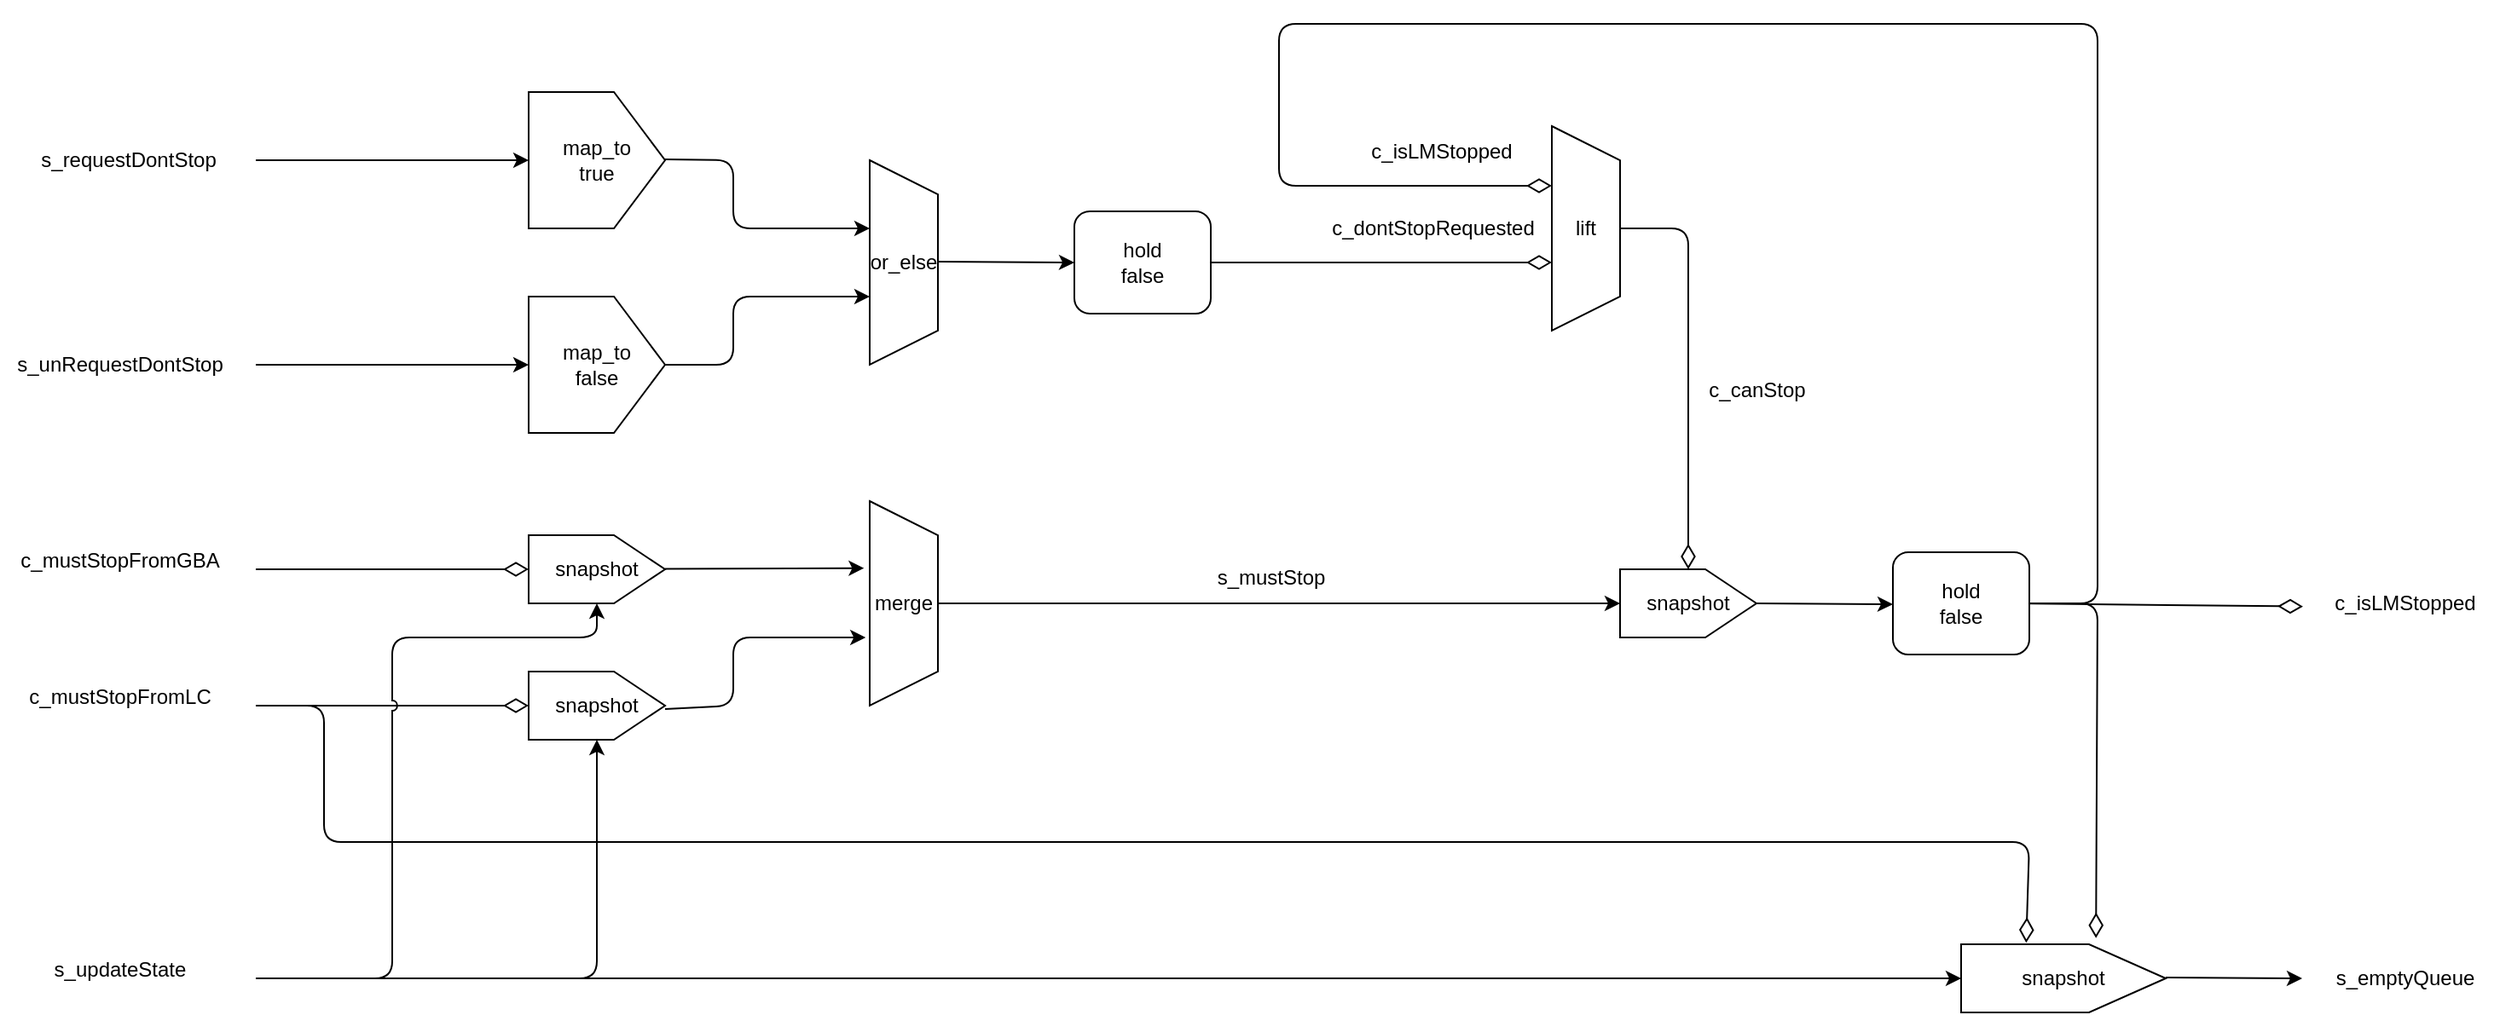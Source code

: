 <mxfile>
    <diagram id="jfEf3Tc9CmFoyfyKw8Jm" name="ページ1">
        <mxGraphModel dx="2217" dy="1432" grid="1" gridSize="10" guides="1" tooltips="1" connect="1" arrows="1" fold="1" page="1" pageScale="1" pageWidth="827" pageHeight="1169" math="0" shadow="0">
            <root>
                <mxCell id="0"/>
                <mxCell id="1" parent="0"/>
                <mxCell id="2" value="" style="edgeStyle=none;orthogonalLoop=1;jettySize=auto;html=1;jumpStyle=arc;" edge="1" parent="1">
                    <mxGeometry width="100" relative="1" as="geometry">
                        <mxPoint x="720" y="760" as="sourcePoint"/>
                        <mxPoint x="880" y="760" as="targetPoint"/>
                        <Array as="points"/>
                    </mxGeometry>
                </mxCell>
                <mxCell id="3" value="s_requestDontStop" style="text;html=1;align=center;verticalAlign=middle;resizable=0;points=[];autosize=1;strokeColor=none;fillColor=none;" vertex="1" parent="1">
                    <mxGeometry x="580" y="745" width="130" height="30" as="geometry"/>
                </mxCell>
                <mxCell id="4" value="map_to&lt;br&gt;true" style="shape=offPageConnector;whiteSpace=wrap;html=1;direction=north;" vertex="1" parent="1">
                    <mxGeometry x="880" y="720" width="80" height="80" as="geometry"/>
                </mxCell>
                <mxCell id="5" value="" style="edgeStyle=none;orthogonalLoop=1;jettySize=auto;html=1;jumpStyle=arc;" edge="1" parent="1">
                    <mxGeometry width="100" relative="1" as="geometry">
                        <mxPoint x="720" y="880" as="sourcePoint"/>
                        <mxPoint x="880" y="880" as="targetPoint"/>
                        <Array as="points"/>
                    </mxGeometry>
                </mxCell>
                <mxCell id="6" value="s_unRequestDontStop" style="text;html=1;align=center;verticalAlign=middle;resizable=0;points=[];autosize=1;strokeColor=none;fillColor=none;" vertex="1" parent="1">
                    <mxGeometry x="570" y="865" width="140" height="30" as="geometry"/>
                </mxCell>
                <mxCell id="7" value="map_to&lt;br&gt;false" style="shape=offPageConnector;whiteSpace=wrap;html=1;direction=north;" vertex="1" parent="1">
                    <mxGeometry x="880" y="840" width="80" height="80" as="geometry"/>
                </mxCell>
                <mxCell id="8" value="" style="edgeStyle=none;orthogonalLoop=1;jettySize=auto;html=1;jumpStyle=arc;" edge="1" parent="1">
                    <mxGeometry width="100" relative="1" as="geometry">
                        <mxPoint x="960" y="759.5" as="sourcePoint"/>
                        <mxPoint x="1080" y="800" as="targetPoint"/>
                        <Array as="points">
                            <mxPoint x="1000" y="760"/>
                            <mxPoint x="1000" y="800"/>
                        </Array>
                    </mxGeometry>
                </mxCell>
                <mxCell id="9" value="" style="edgeStyle=none;orthogonalLoop=1;jettySize=auto;html=1;jumpStyle=arc;" edge="1" parent="1" source="7">
                    <mxGeometry width="100" relative="1" as="geometry">
                        <mxPoint x="970" y="769.5" as="sourcePoint"/>
                        <mxPoint x="1080" y="840" as="targetPoint"/>
                        <Array as="points">
                            <mxPoint x="1000" y="880"/>
                            <mxPoint x="1000" y="840"/>
                        </Array>
                    </mxGeometry>
                </mxCell>
                <mxCell id="10" value="or_else" style="shape=trapezoid;perimeter=trapezoidPerimeter;whiteSpace=wrap;html=1;fixedSize=1;direction=south;" vertex="1" parent="1">
                    <mxGeometry x="1080" y="760" width="40" height="120" as="geometry"/>
                </mxCell>
                <mxCell id="11" value="" style="edgeStyle=none;orthogonalLoop=1;jettySize=auto;html=1;jumpStyle=arc;" edge="1" parent="1">
                    <mxGeometry width="100" relative="1" as="geometry">
                        <mxPoint x="1120" y="819.5" as="sourcePoint"/>
                        <mxPoint x="1200" y="820" as="targetPoint"/>
                        <Array as="points"/>
                    </mxGeometry>
                </mxCell>
                <mxCell id="12" value="hold&lt;br&gt;false" style="rounded=1;whiteSpace=wrap;html=1;" vertex="1" parent="1">
                    <mxGeometry x="1200" y="790" width="80" height="60" as="geometry"/>
                </mxCell>
                <mxCell id="14" value="c_dontStopRequested" style="text;html=1;align=center;verticalAlign=middle;resizable=0;points=[];autosize=1;strokeColor=none;fillColor=none;" vertex="1" parent="1">
                    <mxGeometry x="1340" y="785" width="140" height="30" as="geometry"/>
                </mxCell>
                <mxCell id="15" value="" style="edgeStyle=none;orthogonalLoop=1;jettySize=auto;html=1;endArrow=diamondThin;endFill=0;endSize=12;" edge="1" parent="1" source="12">
                    <mxGeometry width="100" relative="1" as="geometry">
                        <mxPoint x="1340" y="880" as="sourcePoint"/>
                        <mxPoint x="1480" y="820" as="targetPoint"/>
                        <Array as="points"/>
                    </mxGeometry>
                </mxCell>
                <mxCell id="16" value="" style="edgeStyle=none;orthogonalLoop=1;jettySize=auto;html=1;endArrow=diamondThin;endFill=0;endSize=12;" edge="1" parent="1" target="31">
                    <mxGeometry width="100" relative="1" as="geometry">
                        <mxPoint x="720" y="1000" as="sourcePoint"/>
                        <mxPoint x="920" y="1000" as="targetPoint"/>
                        <Array as="points"/>
                    </mxGeometry>
                </mxCell>
                <mxCell id="18" value="c_mustStopFromGBA" style="text;html=1;align=center;verticalAlign=middle;resizable=0;points=[];autosize=1;strokeColor=none;fillColor=none;" vertex="1" parent="1">
                    <mxGeometry x="570" y="980" width="140" height="30" as="geometry"/>
                </mxCell>
                <mxCell id="19" value="c_mustStopFromLC" style="text;html=1;align=center;verticalAlign=middle;resizable=0;points=[];autosize=1;strokeColor=none;fillColor=none;" vertex="1" parent="1">
                    <mxGeometry x="575" y="1060" width="130" height="30" as="geometry"/>
                </mxCell>
                <mxCell id="20" value="" style="edgeStyle=none;orthogonalLoop=1;jettySize=auto;html=1;endArrow=diamondThin;endFill=0;endSize=12;" edge="1" parent="1" target="32">
                    <mxGeometry width="100" relative="1" as="geometry">
                        <mxPoint x="720" y="1080" as="sourcePoint"/>
                        <mxPoint x="880" y="1080" as="targetPoint"/>
                        <Array as="points"/>
                    </mxGeometry>
                </mxCell>
                <mxCell id="22" value="s_mustStop" style="text;html=1;align=center;verticalAlign=middle;resizable=0;points=[];autosize=1;strokeColor=none;fillColor=none;" vertex="1" parent="1">
                    <mxGeometry x="1270" y="990" width="90" height="30" as="geometry"/>
                </mxCell>
                <mxCell id="23" value="lift" style="shape=trapezoid;perimeter=trapezoidPerimeter;whiteSpace=wrap;html=1;fixedSize=1;direction=south;" vertex="1" parent="1">
                    <mxGeometry x="1480" y="740" width="40" height="120" as="geometry"/>
                </mxCell>
                <mxCell id="24" value="" style="edgeStyle=none;orthogonalLoop=1;jettySize=auto;html=1;endArrow=diamondThin;endFill=0;endSize=12;" edge="1" parent="1" source="44">
                    <mxGeometry width="100" relative="1" as="geometry">
                        <mxPoint x="1760" y="815" as="sourcePoint"/>
                        <mxPoint x="1480" y="775" as="targetPoint"/>
                        <Array as="points">
                            <mxPoint x="1800" y="1020"/>
                            <mxPoint x="1800" y="680"/>
                            <mxPoint x="1320" y="680"/>
                            <mxPoint x="1320" y="775"/>
                        </Array>
                    </mxGeometry>
                </mxCell>
                <mxCell id="25" value="c_isLMStopped" style="text;html=1;align=center;verticalAlign=middle;resizable=0;points=[];autosize=1;strokeColor=none;fillColor=none;" vertex="1" parent="1">
                    <mxGeometry x="1360" y="740" width="110" height="30" as="geometry"/>
                </mxCell>
                <mxCell id="27" value="" style="edgeStyle=none;orthogonalLoop=1;jettySize=auto;html=1;endArrow=diamondThin;endFill=0;endSize=12;" edge="1" parent="1" target="42">
                    <mxGeometry width="100" relative="1" as="geometry">
                        <mxPoint x="1520" y="800" as="sourcePoint"/>
                        <mxPoint x="1560" y="960" as="targetPoint"/>
                        <Array as="points">
                            <mxPoint x="1560" y="800"/>
                        </Array>
                    </mxGeometry>
                </mxCell>
                <mxCell id="28" value="c_canStop" style="text;html=1;align=center;verticalAlign=middle;resizable=0;points=[];autosize=1;strokeColor=none;fillColor=none;" vertex="1" parent="1">
                    <mxGeometry x="1560" y="880" width="80" height="30" as="geometry"/>
                </mxCell>
                <mxCell id="30" value="" style="edgeStyle=none;orthogonalLoop=1;jettySize=auto;html=1;endArrow=diamondThin;endFill=0;endSize=12;entryX=-0.041;entryY=0.561;entryDx=0;entryDy=0;entryPerimeter=0;" edge="1" parent="1" target="45">
                    <mxGeometry width="100" relative="1" as="geometry">
                        <mxPoint x="1750" y="1020" as="sourcePoint"/>
                        <mxPoint x="1910" y="1020.5" as="targetPoint"/>
                        <Array as="points"/>
                    </mxGeometry>
                </mxCell>
                <mxCell id="31" value="snapshot" style="shape=offPageConnector;whiteSpace=wrap;html=1;direction=north;" vertex="1" parent="1">
                    <mxGeometry x="880" y="980" width="80" height="40" as="geometry"/>
                </mxCell>
                <mxCell id="32" value="snapshot" style="shape=offPageConnector;whiteSpace=wrap;html=1;direction=north;" vertex="1" parent="1">
                    <mxGeometry x="880" y="1060" width="80" height="40" as="geometry"/>
                </mxCell>
                <mxCell id="33" value="" style="edgeStyle=none;orthogonalLoop=1;jettySize=auto;html=1;jumpStyle=arc;" edge="1" parent="1" target="31">
                    <mxGeometry width="100" relative="1" as="geometry">
                        <mxPoint x="760" y="1240" as="sourcePoint"/>
                        <mxPoint x="800" y="1140.5" as="targetPoint"/>
                        <Array as="points">
                            <mxPoint x="800" y="1240"/>
                            <mxPoint x="800" y="1040"/>
                            <mxPoint x="920" y="1040"/>
                        </Array>
                    </mxGeometry>
                </mxCell>
                <mxCell id="34" value="s_updateState" style="text;html=1;align=center;verticalAlign=middle;resizable=0;points=[];autosize=1;strokeColor=none;fillColor=none;" vertex="1" parent="1">
                    <mxGeometry x="590" y="1220" width="100" height="30" as="geometry"/>
                </mxCell>
                <mxCell id="35" value="" style="edgeStyle=none;orthogonalLoop=1;jettySize=auto;html=1;jumpStyle=arc;" edge="1" parent="1" target="32">
                    <mxGeometry width="100" relative="1" as="geometry">
                        <mxPoint x="760" y="1240" as="sourcePoint"/>
                        <mxPoint x="860" y="1140" as="targetPoint"/>
                        <Array as="points">
                            <mxPoint x="920" y="1240"/>
                        </Array>
                    </mxGeometry>
                </mxCell>
                <mxCell id="36" value="" style="edgeStyle=none;orthogonalLoop=1;jettySize=auto;html=1;jumpStyle=arc;startArrow=none;" edge="1" parent="1" source="37">
                    <mxGeometry width="100" relative="1" as="geometry">
                        <mxPoint x="1020" y="1010" as="sourcePoint"/>
                        <mxPoint x="1100" y="1010.5" as="targetPoint"/>
                        <Array as="points"/>
                    </mxGeometry>
                </mxCell>
                <mxCell id="38" value="" style="edgeStyle=none;orthogonalLoop=1;jettySize=auto;html=1;jumpStyle=arc;entryX=0.667;entryY=1.06;entryDx=0;entryDy=0;entryPerimeter=0;" edge="1" parent="1" target="37">
                    <mxGeometry width="100" relative="1" as="geometry">
                        <mxPoint x="960" y="1082" as="sourcePoint"/>
                        <mxPoint x="1090" y="1060" as="targetPoint"/>
                        <Array as="points">
                            <mxPoint x="1000" y="1080"/>
                            <mxPoint x="1000" y="1040"/>
                        </Array>
                    </mxGeometry>
                </mxCell>
                <mxCell id="37" value="merge" style="shape=trapezoid;perimeter=trapezoidPerimeter;whiteSpace=wrap;html=1;fixedSize=1;direction=south;" vertex="1" parent="1">
                    <mxGeometry x="1080" y="960" width="40" height="120" as="geometry"/>
                </mxCell>
                <mxCell id="40" value="" style="edgeStyle=none;orthogonalLoop=1;jettySize=auto;html=1;jumpStyle=arc;entryX=0.328;entryY=1.083;entryDx=0;entryDy=0;entryPerimeter=0;" edge="1" parent="1" target="37">
                    <mxGeometry width="100" relative="1" as="geometry">
                        <mxPoint x="960" y="999.72" as="sourcePoint"/>
                        <mxPoint x="1040" y="1000.22" as="targetPoint"/>
                        <Array as="points"/>
                    </mxGeometry>
                </mxCell>
                <mxCell id="41" value="" style="edgeStyle=none;orthogonalLoop=1;jettySize=auto;html=1;jumpStyle=arc;entryX=0.5;entryY=0;entryDx=0;entryDy=0;" edge="1" parent="1" source="37" target="42">
                    <mxGeometry width="100" relative="1" as="geometry">
                        <mxPoint x="1140" y="999.55" as="sourcePoint"/>
                        <mxPoint x="1450" y="1020" as="targetPoint"/>
                        <Array as="points"/>
                    </mxGeometry>
                </mxCell>
                <mxCell id="42" value="snapshot" style="shape=offPageConnector;whiteSpace=wrap;html=1;direction=north;" vertex="1" parent="1">
                    <mxGeometry x="1520" y="1000" width="80" height="40" as="geometry"/>
                </mxCell>
                <mxCell id="43" value="" style="edgeStyle=none;orthogonalLoop=1;jettySize=auto;html=1;jumpStyle=arc;" edge="1" parent="1">
                    <mxGeometry width="100" relative="1" as="geometry">
                        <mxPoint x="1600" y="1020" as="sourcePoint"/>
                        <mxPoint x="1680" y="1020.5" as="targetPoint"/>
                        <Array as="points"/>
                    </mxGeometry>
                </mxCell>
                <mxCell id="44" value="hold&lt;br&gt;false" style="rounded=1;whiteSpace=wrap;html=1;" vertex="1" parent="1">
                    <mxGeometry x="1680" y="990" width="80" height="60" as="geometry"/>
                </mxCell>
                <mxCell id="45" value="c_isLMStopped" style="text;html=1;align=center;verticalAlign=middle;resizable=0;points=[];autosize=1;strokeColor=none;fillColor=none;" vertex="1" parent="1">
                    <mxGeometry x="1925" y="1005" width="110" height="30" as="geometry"/>
                </mxCell>
                <mxCell id="46" value="" style="edgeStyle=none;orthogonalLoop=1;jettySize=auto;html=1;jumpStyle=arc;" edge="1" parent="1" target="49">
                    <mxGeometry width="100" relative="1" as="geometry">
                        <mxPoint x="720" y="1240" as="sourcePoint"/>
                        <mxPoint x="1550" y="1240.5" as="targetPoint"/>
                        <Array as="points">
                            <mxPoint x="860" y="1240.5"/>
                        </Array>
                    </mxGeometry>
                </mxCell>
                <mxCell id="47" value="" style="edgeStyle=none;orthogonalLoop=1;jettySize=auto;html=1;endArrow=diamondThin;endFill=0;endSize=12;exitX=1;exitY=0.5;exitDx=0;exitDy=0;exitPerimeter=0;entryX=1.091;entryY=0.659;entryDx=0;entryDy=0;entryPerimeter=0;" edge="1" parent="1" source="44" target="49">
                    <mxGeometry width="100" relative="1" as="geometry">
                        <mxPoint x="1760" y="1030.0" as="sourcePoint"/>
                        <mxPoint x="1800" y="1160" as="targetPoint"/>
                        <Array as="points">
                            <mxPoint x="1800" y="1020"/>
                        </Array>
                    </mxGeometry>
                </mxCell>
                <mxCell id="48" value="" style="edgeStyle=none;orthogonalLoop=1;jettySize=auto;html=1;endArrow=diamondThin;endFill=0;endSize=12;entryX=1.023;entryY=0.318;entryDx=0;entryDy=0;entryPerimeter=0;" edge="1" parent="1" target="49">
                    <mxGeometry width="100" relative="1" as="geometry">
                        <mxPoint x="720" y="1080" as="sourcePoint"/>
                        <mxPoint x="1340" y="1160" as="targetPoint"/>
                        <Array as="points">
                            <mxPoint x="760" y="1080"/>
                            <mxPoint x="760" y="1160"/>
                            <mxPoint x="1760" y="1160"/>
                        </Array>
                    </mxGeometry>
                </mxCell>
                <mxCell id="49" value="snapshot" style="shape=offPageConnector;whiteSpace=wrap;html=1;direction=north;" vertex="1" parent="1">
                    <mxGeometry x="1720" y="1220" width="120" height="40" as="geometry"/>
                </mxCell>
                <mxCell id="50" value="" style="edgeStyle=none;orthogonalLoop=1;jettySize=auto;html=1;jumpStyle=arc;" edge="1" parent="1">
                    <mxGeometry width="100" relative="1" as="geometry">
                        <mxPoint x="1840" y="1239.55" as="sourcePoint"/>
                        <mxPoint x="1920" y="1240.05" as="targetPoint"/>
                        <Array as="points"/>
                    </mxGeometry>
                </mxCell>
                <mxCell id="51" value="s_emptyQueue" style="text;html=1;align=center;verticalAlign=middle;resizable=0;points=[];autosize=1;strokeColor=none;fillColor=none;" vertex="1" parent="1">
                    <mxGeometry x="1930" y="1225" width="100" height="30" as="geometry"/>
                </mxCell>
            </root>
        </mxGraphModel>
    </diagram>
</mxfile>